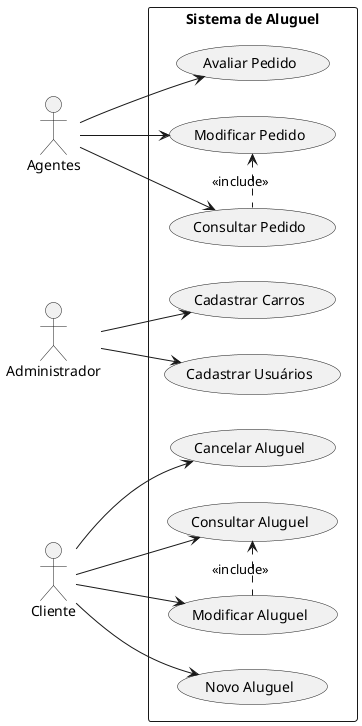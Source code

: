 @startuml
left to right direction

actor "Administrador" as admin
actor "Cliente" as cliente
actor "Agentes" as agentes


rectangle "Sistema de Aluguel" {
    usecase "Cadastrar Usuários" as uc0
    usecase "Cadastrar Carros" as uc1
    usecase "Novo Aluguel" as uc2
    usecase "Consultar Aluguel" as uc3
    usecase "Modificar Aluguel" as uc4
    usecase "Cancelar Aluguel" as uc5

    usecase "Consultar Pedido" as uc6
    usecase "Modificar Pedido" as uc7
    usecase "Avaliar Pedido" as uc8

}

admin --> uc0
admin --> uc1

cliente --> uc2
cliente --> uc3
cliente --> uc4
cliente --> uc5
uc4 .left.> uc3 :<<include>>

agentes --> uc6
agentes --> uc7
agentes -> uc8
uc6 .left.> uc7 :<<include>>

@enduml
